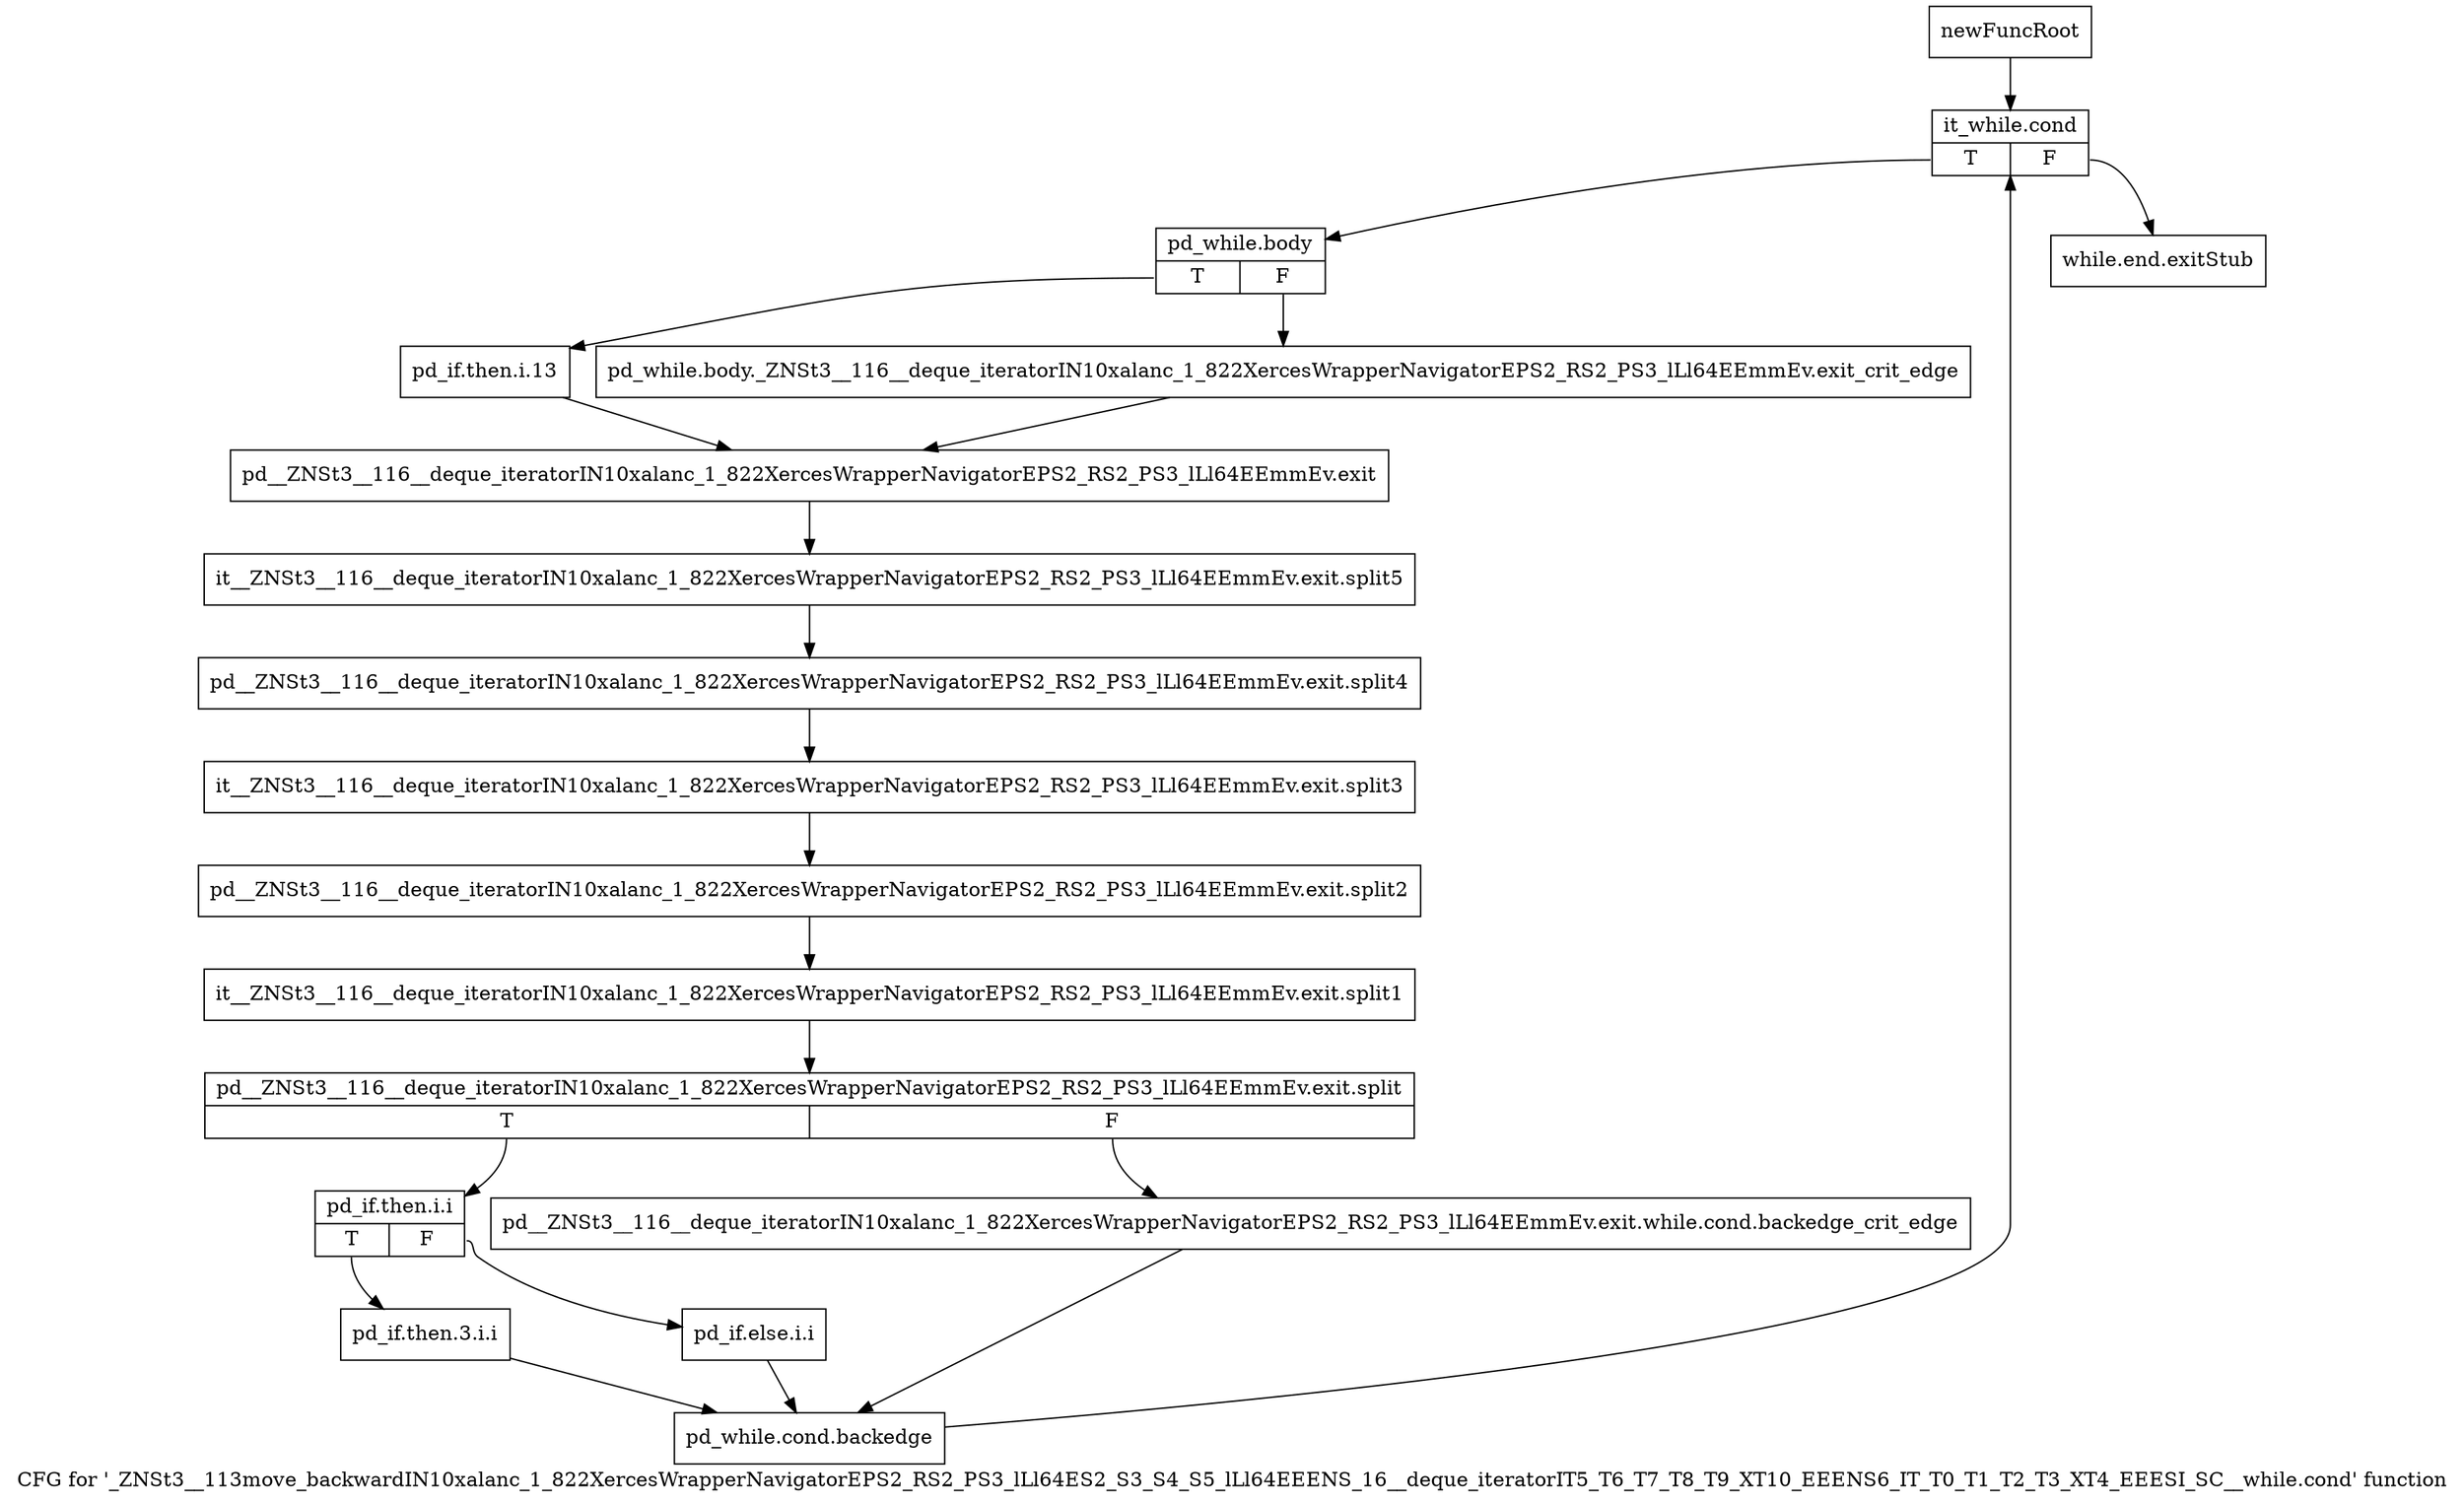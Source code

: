 digraph "CFG for '_ZNSt3__113move_backwardIN10xalanc_1_822XercesWrapperNavigatorEPS2_RS2_PS3_lLl64ES2_S3_S4_S5_lLl64EEENS_16__deque_iteratorIT5_T6_T7_T8_T9_XT10_EEENS6_IT_T0_T1_T2_T3_XT4_EEESI_SC__while.cond' function" {
	label="CFG for '_ZNSt3__113move_backwardIN10xalanc_1_822XercesWrapperNavigatorEPS2_RS2_PS3_lLl64ES2_S3_S4_S5_lLl64EEENS_16__deque_iteratorIT5_T6_T7_T8_T9_XT10_EEENS6_IT_T0_T1_T2_T3_XT4_EEESI_SC__while.cond' function";

	Node0x84db240 [shape=record,label="{newFuncRoot}"];
	Node0x84db240 -> Node0x84db2e0;
	Node0x84db290 [shape=record,label="{while.end.exitStub}"];
	Node0x84db2e0 [shape=record,label="{it_while.cond|{<s0>T|<s1>F}}"];
	Node0x84db2e0:s0 -> Node0x84db330;
	Node0x84db2e0:s1 -> Node0x84db290;
	Node0x84db330 [shape=record,label="{pd_while.body|{<s0>T|<s1>F}}"];
	Node0x84db330:s0 -> Node0x84db3d0;
	Node0x84db330:s1 -> Node0x84db380;
	Node0x84db380 [shape=record,label="{pd_while.body._ZNSt3__116__deque_iteratorIN10xalanc_1_822XercesWrapperNavigatorEPS2_RS2_PS3_lLl64EEmmEv.exit_crit_edge}"];
	Node0x84db380 -> Node0x84db420;
	Node0x84db3d0 [shape=record,label="{pd_if.then.i.13}"];
	Node0x84db3d0 -> Node0x84db420;
	Node0x84db420 [shape=record,label="{pd__ZNSt3__116__deque_iteratorIN10xalanc_1_822XercesWrapperNavigatorEPS2_RS2_PS3_lLl64EEmmEv.exit}"];
	Node0x84db420 -> Node0xd228dc0;
	Node0xd228dc0 [shape=record,label="{it__ZNSt3__116__deque_iteratorIN10xalanc_1_822XercesWrapperNavigatorEPS2_RS2_PS3_lLl64EEmmEv.exit.split5}"];
	Node0xd228dc0 -> Node0xd228fa0;
	Node0xd228fa0 [shape=record,label="{pd__ZNSt3__116__deque_iteratorIN10xalanc_1_822XercesWrapperNavigatorEPS2_RS2_PS3_lLl64EEmmEv.exit.split4}"];
	Node0xd228fa0 -> Node0xd22db90;
	Node0xd22db90 [shape=record,label="{it__ZNSt3__116__deque_iteratorIN10xalanc_1_822XercesWrapperNavigatorEPS2_RS2_PS3_lLl64EEmmEv.exit.split3}"];
	Node0xd22db90 -> Node0xd2292c0;
	Node0xd2292c0 [shape=record,label="{pd__ZNSt3__116__deque_iteratorIN10xalanc_1_822XercesWrapperNavigatorEPS2_RS2_PS3_lLl64EEmmEv.exit.split2}"];
	Node0xd2292c0 -> Node0xd229540;
	Node0xd229540 [shape=record,label="{it__ZNSt3__116__deque_iteratorIN10xalanc_1_822XercesWrapperNavigatorEPS2_RS2_PS3_lLl64EEmmEv.exit.split1}"];
	Node0xd229540 -> Node0xd226210;
	Node0xd226210 [shape=record,label="{pd__ZNSt3__116__deque_iteratorIN10xalanc_1_822XercesWrapperNavigatorEPS2_RS2_PS3_lLl64EEmmEv.exit.split|{<s0>T|<s1>F}}"];
	Node0xd226210:s0 -> Node0x84db4c0;
	Node0xd226210:s1 -> Node0x84db470;
	Node0x84db470 [shape=record,label="{pd__ZNSt3__116__deque_iteratorIN10xalanc_1_822XercesWrapperNavigatorEPS2_RS2_PS3_lLl64EEmmEv.exit.while.cond.backedge_crit_edge}"];
	Node0x84db470 -> Node0x84db990;
	Node0x84db4c0 [shape=record,label="{pd_if.then.i.i|{<s0>T|<s1>F}}"];
	Node0x84db4c0:s0 -> Node0x84db940;
	Node0x84db4c0:s1 -> Node0x84db510;
	Node0x84db510 [shape=record,label="{pd_if.else.i.i}"];
	Node0x84db510 -> Node0x84db990;
	Node0x84db940 [shape=record,label="{pd_if.then.3.i.i}"];
	Node0x84db940 -> Node0x84db990;
	Node0x84db990 [shape=record,label="{pd_while.cond.backedge}"];
	Node0x84db990 -> Node0x84db2e0;
}

